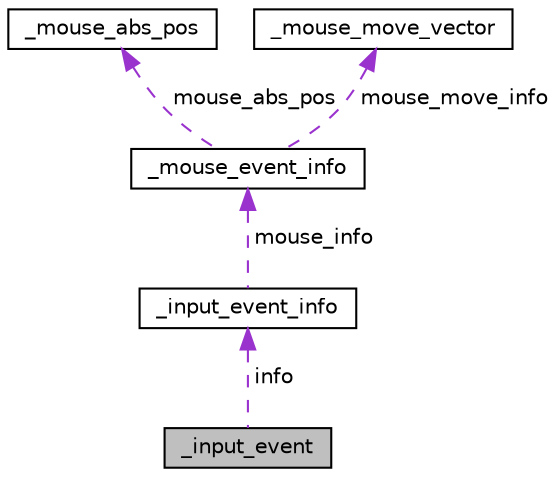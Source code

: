 digraph "_input_event"
{
  edge [fontname="Helvetica",fontsize="10",labelfontname="Helvetica",labelfontsize="10"];
  node [fontname="Helvetica",fontsize="10",shape=record];
  Node1 [label="_input_event",height=0.2,width=0.4,color="black", fillcolor="grey75", style="filled", fontcolor="black"];
  Node2 -> Node1 [dir="back",color="darkorchid3",fontsize="10",style="dashed",label=" info" ,fontname="Helvetica"];
  Node2 [label="_input_event_info",height=0.2,width=0.4,color="black", fillcolor="white", style="filled",URL="$union__input__event__info.html"];
  Node3 -> Node2 [dir="back",color="darkorchid3",fontsize="10",style="dashed",label=" mouse_info" ,fontname="Helvetica"];
  Node3 [label="_mouse_event_info",height=0.2,width=0.4,color="black", fillcolor="white", style="filled",URL="$union__mouse__event__info.html"];
  Node4 -> Node3 [dir="back",color="darkorchid3",fontsize="10",style="dashed",label=" mouse_abs_pos" ,fontname="Helvetica"];
  Node4 [label="_mouse_abs_pos",height=0.2,width=0.4,color="black", fillcolor="white", style="filled",URL="$struct__mouse__abs__pos.html"];
  Node5 -> Node3 [dir="back",color="darkorchid3",fontsize="10",style="dashed",label=" mouse_move_info" ,fontname="Helvetica"];
  Node5 [label="_mouse_move_vector",height=0.2,width=0.4,color="black", fillcolor="white", style="filled",URL="$struct__mouse__move__vector.html"];
}

